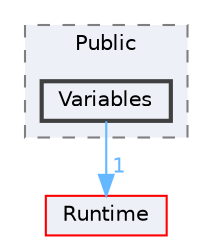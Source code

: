 digraph "Variables"
{
 // INTERACTIVE_SVG=YES
 // LATEX_PDF_SIZE
  bgcolor="transparent";
  edge [fontname=Helvetica,fontsize=10,labelfontname=Helvetica,labelfontsize=10];
  node [fontname=Helvetica,fontsize=10,shape=box,height=0.2,width=0.4];
  compound=true
  subgraph clusterdir_d648a13db9274bdc4841efe443a96b2c {
    graph [ bgcolor="#edf0f7", pencolor="grey50", label="Public", fontname=Helvetica,fontsize=10 style="filled,dashed", URL="dir_d648a13db9274bdc4841efe443a96b2c.html",tooltip=""]
  dir_7812871dae2dfcdc3c37527a411554fe [label="Variables", fillcolor="#edf0f7", color="grey25", style="filled,bold", URL="dir_7812871dae2dfcdc3c37527a411554fe.html",tooltip=""];
  }
  dir_7536b172fbd480bfd146a1b1acd6856b [label="Runtime", fillcolor="#edf0f7", color="red", style="filled", URL="dir_7536b172fbd480bfd146a1b1acd6856b.html",tooltip=""];
  dir_7812871dae2dfcdc3c37527a411554fe->dir_7536b172fbd480bfd146a1b1acd6856b [headlabel="1", labeldistance=1.5 headhref="dir_001242_000984.html" href="dir_001242_000984.html" color="steelblue1" fontcolor="steelblue1"];
}

